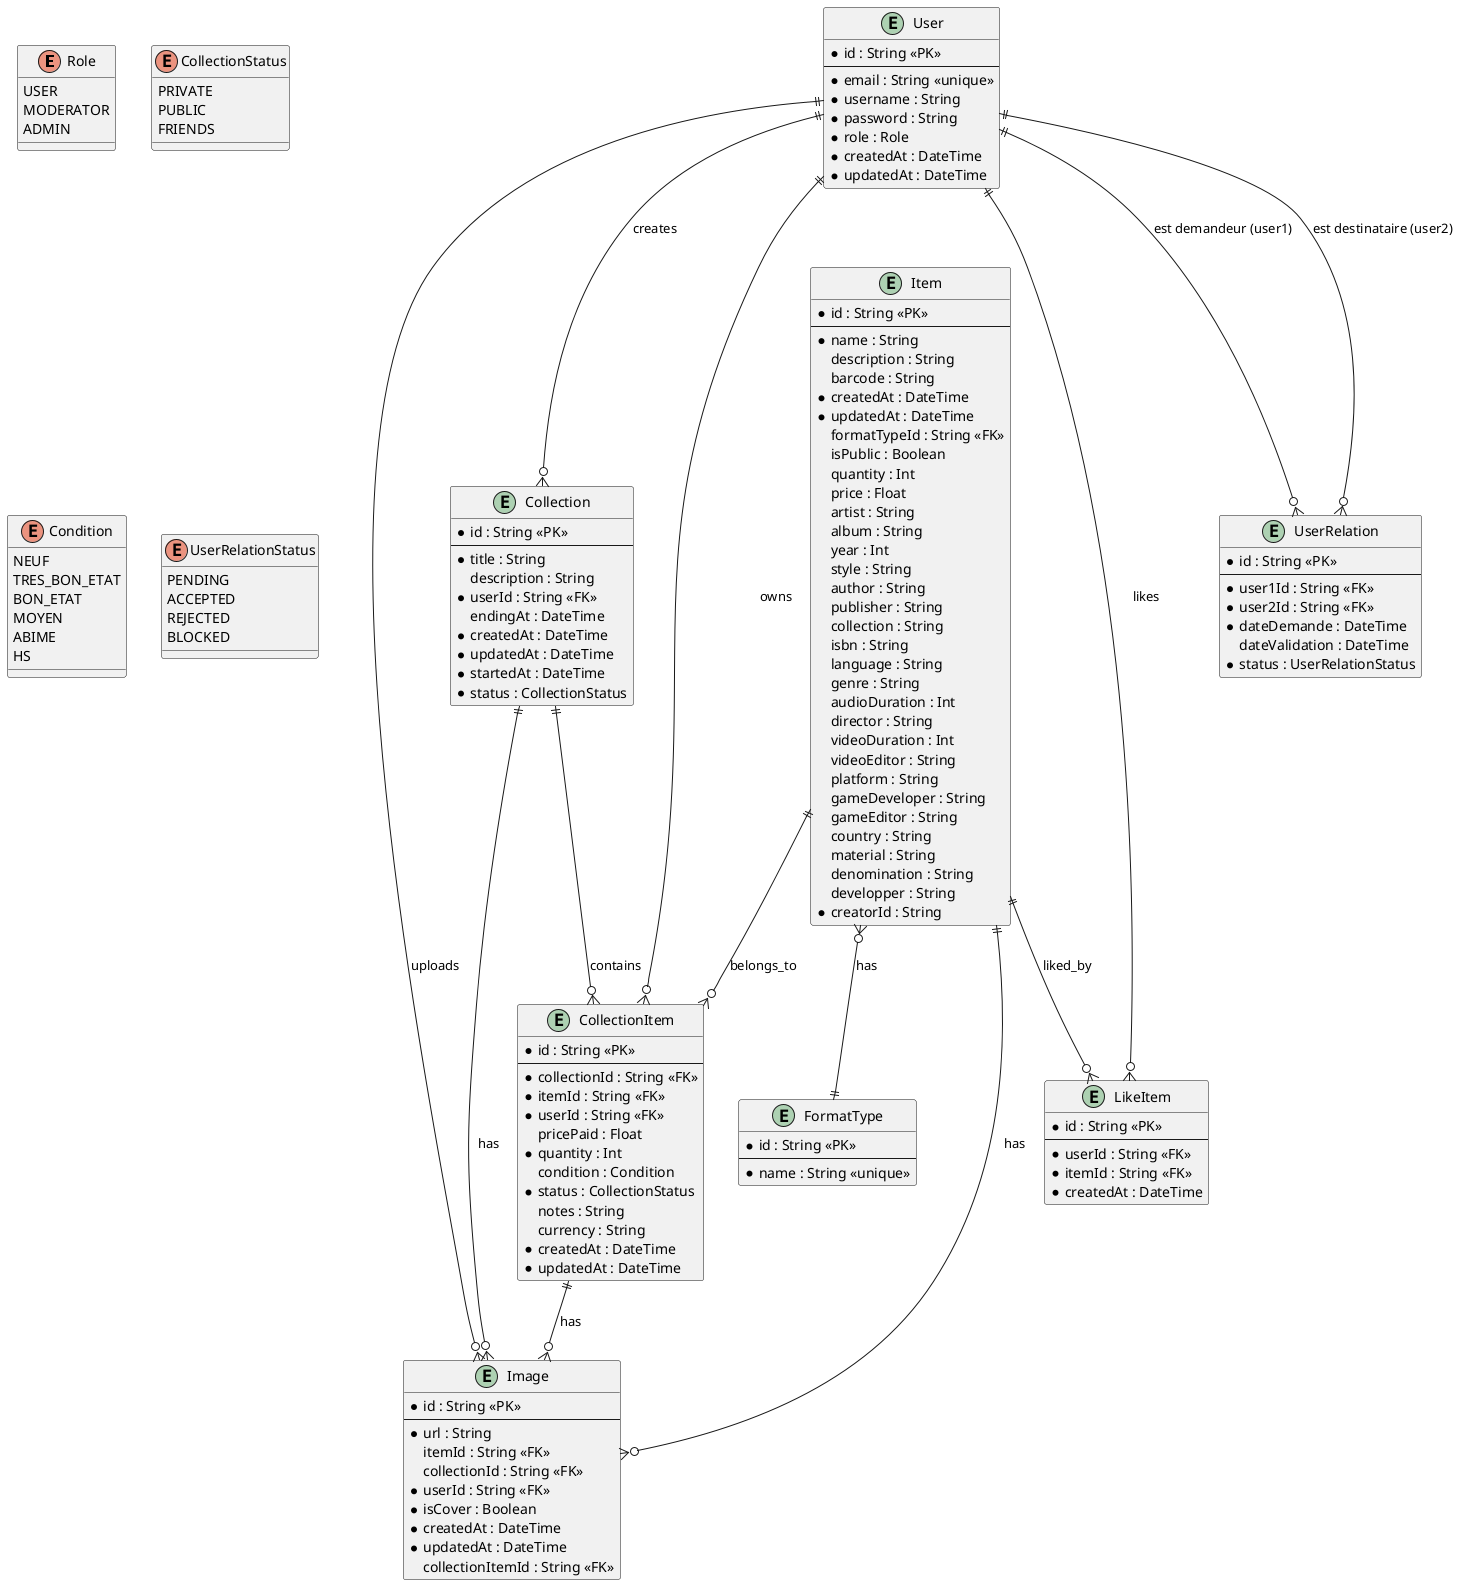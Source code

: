 @startuml

' Enums
enum Role {
    USER
    MODERATOR
    ADMIN
}

enum CollectionStatus {
    PRIVATE
    PUBLIC
    FRIENDS
}

enum Condition {
    NEUF
    TRES_BON_ETAT
    BON_ETAT
    MOYEN
    ABIME
    HS
}

enum UserRelationStatus {
    PENDING
    ACCEPTED
    REJECTED
    BLOCKED
}

' Entities
entity User {
    * id : String <<PK>>
    --
    * email : String <<unique>>
    * username : String
    * password : String
    * role : Role
    * createdAt : DateTime
    * updatedAt : DateTime
}

entity Collection {
    * id : String <<PK>>
    --
    * title : String
    description : String
    * userId : String <<FK>>
    endingAt : DateTime
    * createdAt : DateTime
    * updatedAt : DateTime
    * startedAt : DateTime
    * status : CollectionStatus
}

entity Item {
    * id : String <<PK>>
    --
    * name : String
    description : String
    barcode : String
    * createdAt : DateTime
    * updatedAt : DateTime
    formatTypeId : String <<FK>>
    isPublic : Boolean
    quantity : Int
    price : Float
    artist : String
    album : String
    year : Int
    style : String
    author : String
    publisher : String
    collection : String
    isbn : String
    language : String
    genre : String
    audioDuration : Int
    director : String
    videoDuration : Int
    videoEditor : String
    platform : String
    gameDeveloper : String
    gameEditor : String
    country : String
    material : String
    denomination : String
    developper : String
    * creatorId : String
}

entity CollectionItem {
    * id : String <<PK>>
    --
    * collectionId : String <<FK>>
    * itemId : String <<FK>>
    * userId : String <<FK>>
    pricePaid : Float
    * quantity : Int
    condition : Condition
    * status : CollectionStatus
    notes : String
    currency : String
    * createdAt : DateTime
    * updatedAt : DateTime
}

entity FormatType {
    * id : String <<PK>>
    --
    * name : String <<unique>>
}

entity Image {
    * id : String <<PK>>
    --
    * url : String
    itemId : String <<FK>>
    collectionId : String <<FK>>
    * userId : String <<FK>>
    * isCover : Boolean
    * createdAt : DateTime
    * updatedAt : DateTime
    collectionItemId : String <<FK>>
}

entity UserRelation {
    * id : String <<PK>>
    --
    * user1Id : String <<FK>>
    * user2Id : String <<FK>>
    * dateDemande : DateTime
    dateValidation : DateTime
    * status : UserRelationStatus
}

entity LikeItem {
    * id : String <<PK>>
    --
    * userId : String <<FK>>
    * itemId : String <<FK>>
    * createdAt : DateTime
}

' Relationships
User ||--o{ Collection : creates
User ||--o{ CollectionItem : owns
User ||--o{ Image : uploads
User ||--o{ LikeItem : likes

Collection ||--o{ CollectionItem : contains
Collection ||--o{ Image : has

Item ||--o{ CollectionItem : belongs_to
Item ||--o{ Image : has
Item ||--o{ LikeItem : liked_by
Item }o--|| FormatType : has

CollectionItem ||--o{ Image : has

' Relation d'amitié entre utilisateurs
User ||--o{ UserRelation : "est demandeur (user1)"
User ||--o{ UserRelation : "est destinataire (user2)"

@enduml 